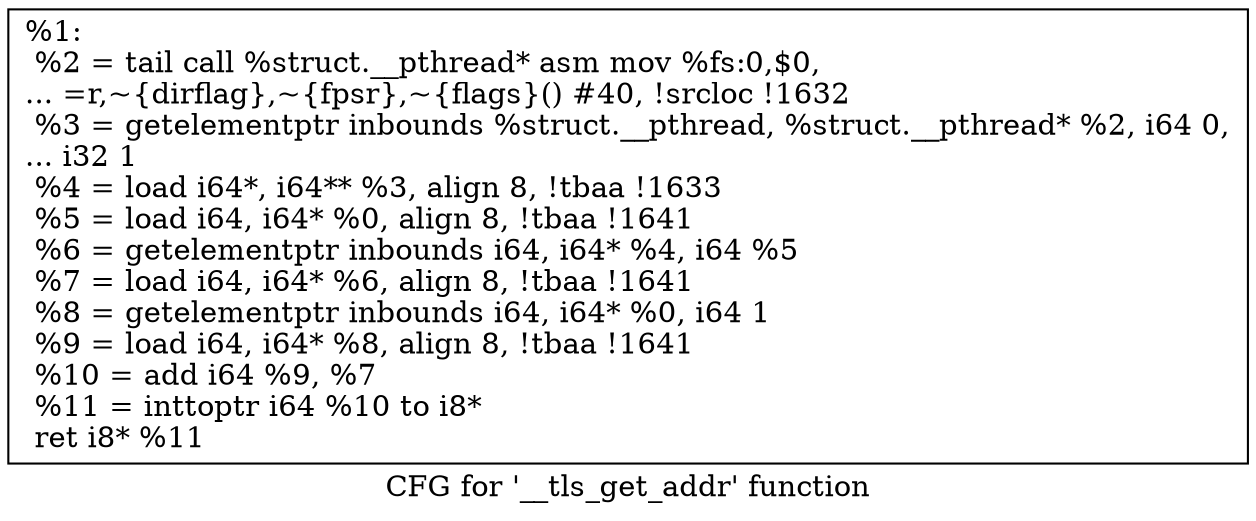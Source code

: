 digraph "CFG for '__tls_get_addr' function" {
	label="CFG for '__tls_get_addr' function";

	Node0x1b4bf70 [shape=record,label="{%1:\l  %2 = tail call %struct.__pthread* asm mov %fs:0,$0,\l... =r,~\{dirflag\},~\{fpsr\},~\{flags\}() #40, !srcloc !1632\l  %3 = getelementptr inbounds %struct.__pthread, %struct.__pthread* %2, i64 0,\l... i32 1\l  %4 = load i64*, i64** %3, align 8, !tbaa !1633\l  %5 = load i64, i64* %0, align 8, !tbaa !1641\l  %6 = getelementptr inbounds i64, i64* %4, i64 %5\l  %7 = load i64, i64* %6, align 8, !tbaa !1641\l  %8 = getelementptr inbounds i64, i64* %0, i64 1\l  %9 = load i64, i64* %8, align 8, !tbaa !1641\l  %10 = add i64 %9, %7\l  %11 = inttoptr i64 %10 to i8*\l  ret i8* %11\l}"];
}
